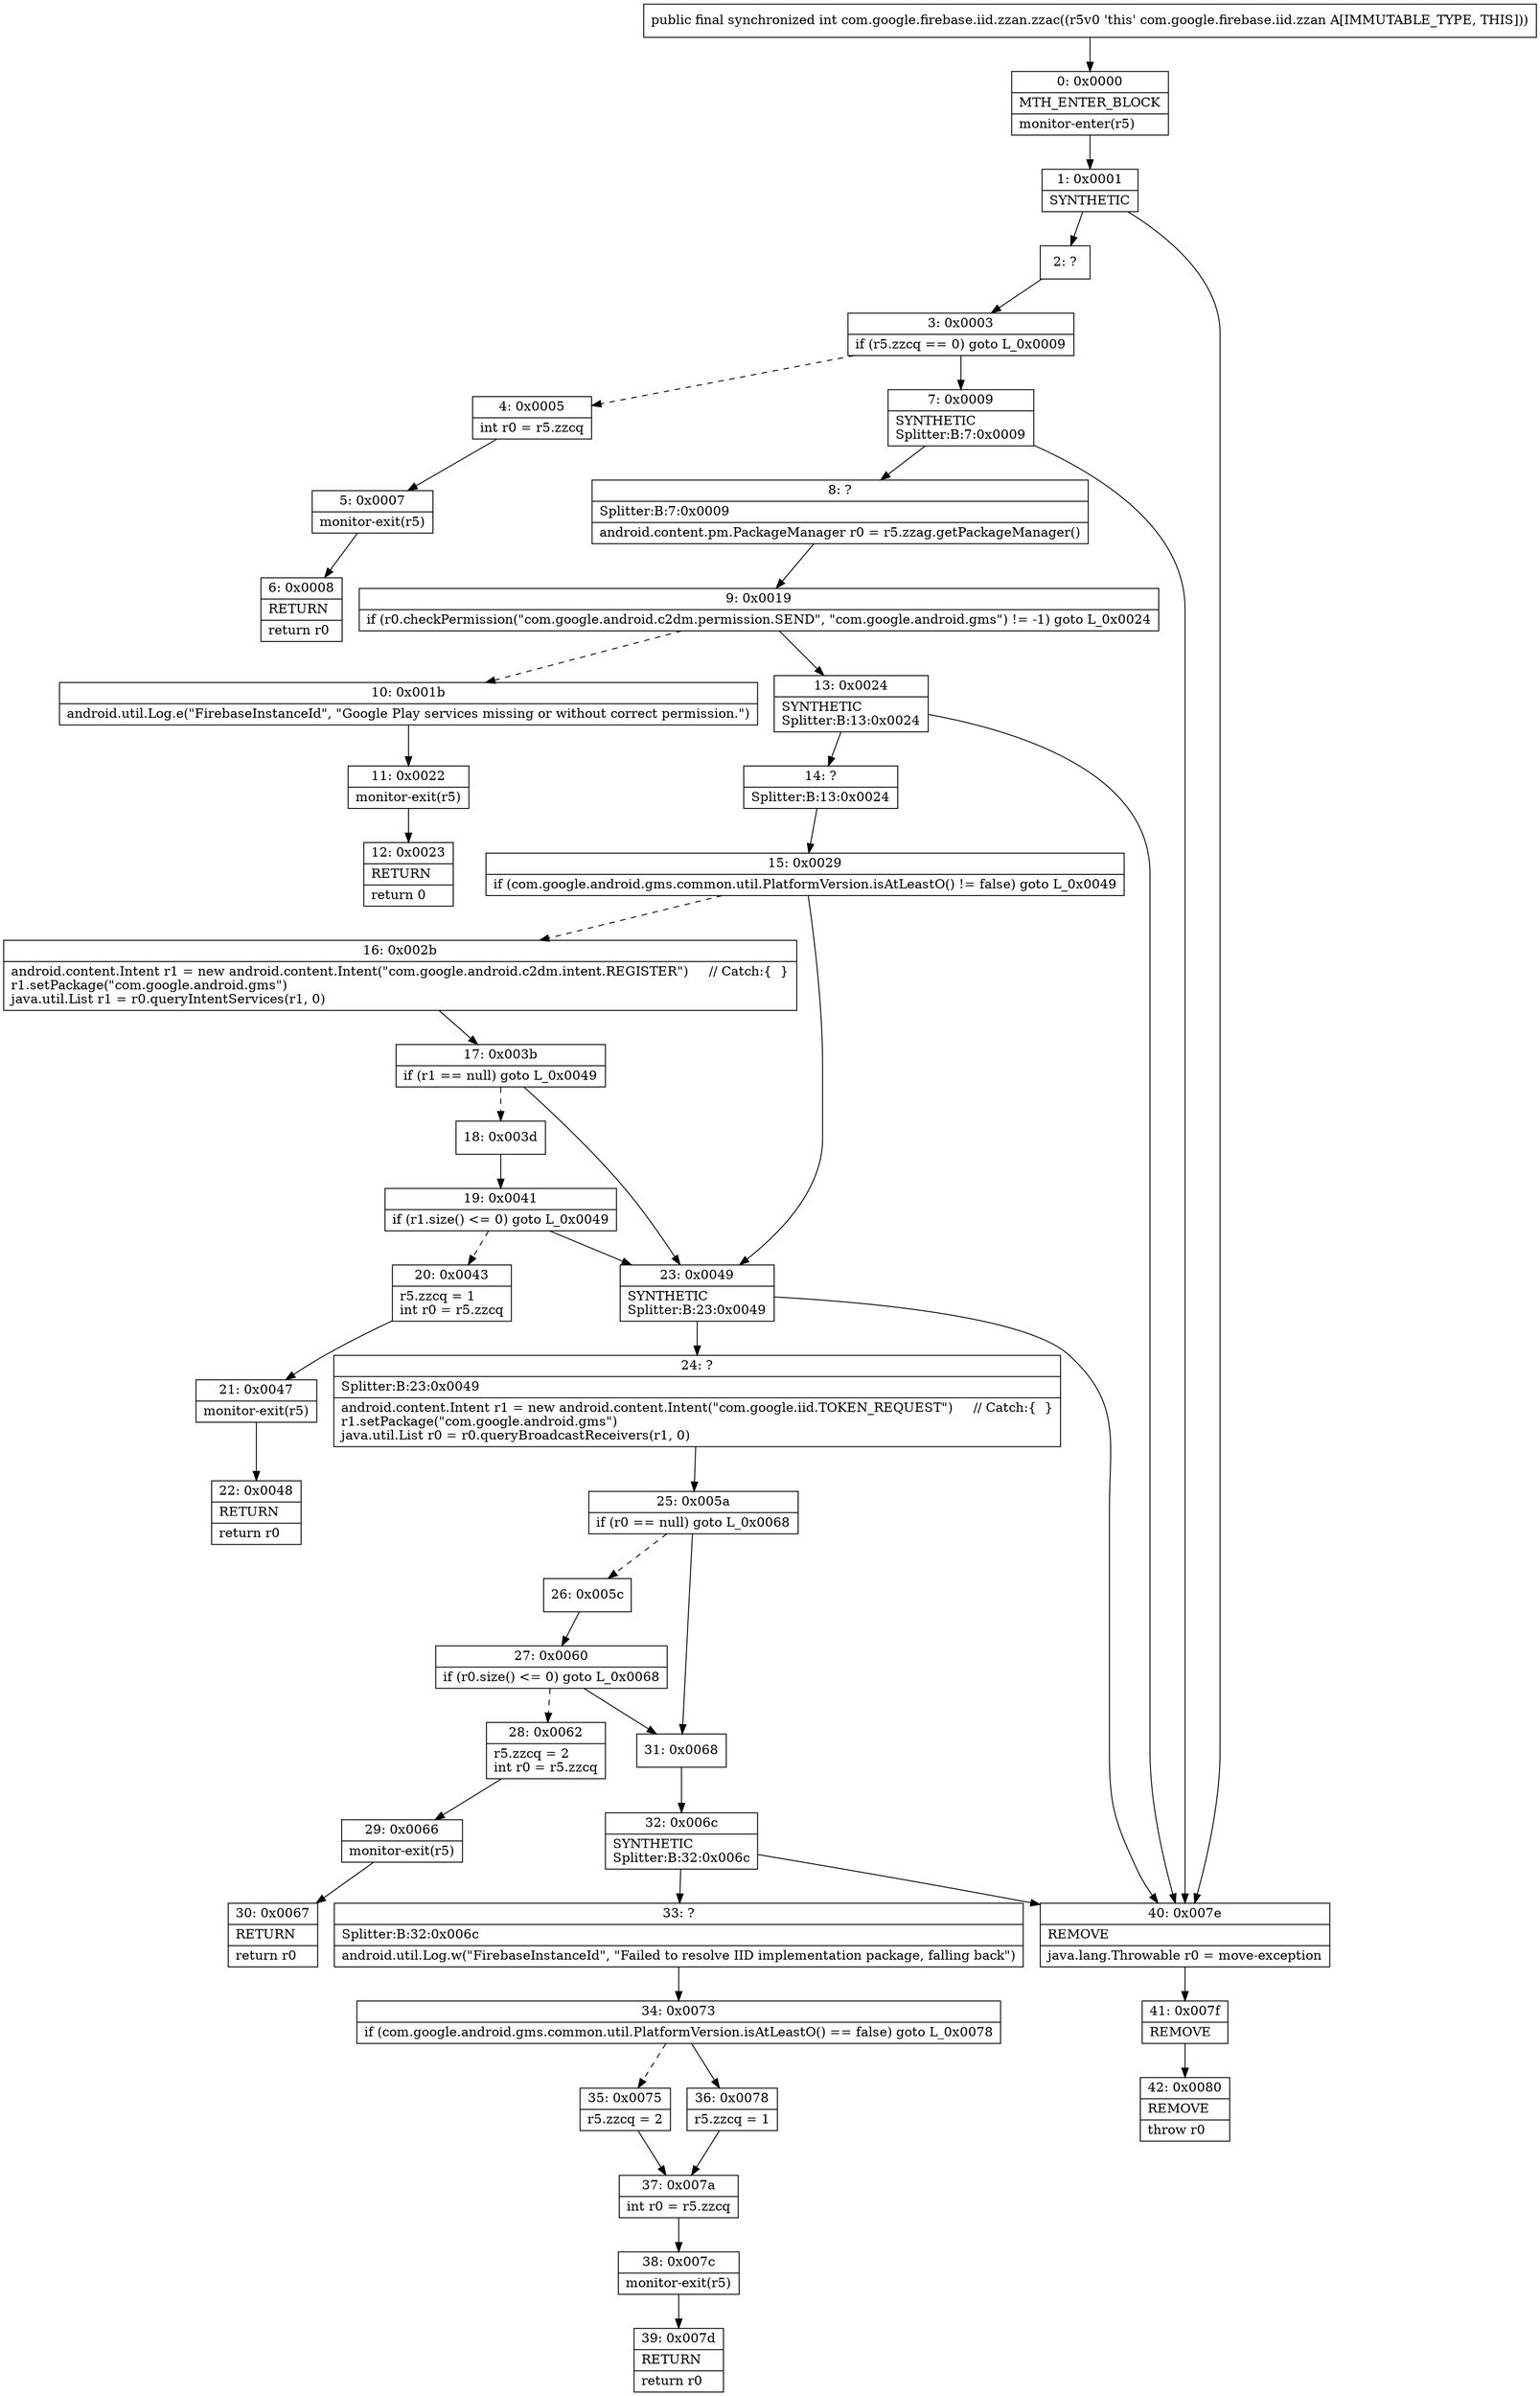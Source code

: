 digraph "CFG forcom.google.firebase.iid.zzan.zzac()I" {
Node_0 [shape=record,label="{0\:\ 0x0000|MTH_ENTER_BLOCK\l|monitor\-enter(r5)\l}"];
Node_1 [shape=record,label="{1\:\ 0x0001|SYNTHETIC\l}"];
Node_2 [shape=record,label="{2\:\ ?}"];
Node_3 [shape=record,label="{3\:\ 0x0003|if (r5.zzcq == 0) goto L_0x0009\l}"];
Node_4 [shape=record,label="{4\:\ 0x0005|int r0 = r5.zzcq\l}"];
Node_5 [shape=record,label="{5\:\ 0x0007|monitor\-exit(r5)\l}"];
Node_6 [shape=record,label="{6\:\ 0x0008|RETURN\l|return r0\l}"];
Node_7 [shape=record,label="{7\:\ 0x0009|SYNTHETIC\lSplitter:B:7:0x0009\l}"];
Node_8 [shape=record,label="{8\:\ ?|Splitter:B:7:0x0009\l|android.content.pm.PackageManager r0 = r5.zzag.getPackageManager()\l}"];
Node_9 [shape=record,label="{9\:\ 0x0019|if (r0.checkPermission(\"com.google.android.c2dm.permission.SEND\", \"com.google.android.gms\") != \-1) goto L_0x0024\l}"];
Node_10 [shape=record,label="{10\:\ 0x001b|android.util.Log.e(\"FirebaseInstanceId\", \"Google Play services missing or without correct permission.\")\l}"];
Node_11 [shape=record,label="{11\:\ 0x0022|monitor\-exit(r5)\l}"];
Node_12 [shape=record,label="{12\:\ 0x0023|RETURN\l|return 0\l}"];
Node_13 [shape=record,label="{13\:\ 0x0024|SYNTHETIC\lSplitter:B:13:0x0024\l}"];
Node_14 [shape=record,label="{14\:\ ?|Splitter:B:13:0x0024\l}"];
Node_15 [shape=record,label="{15\:\ 0x0029|if (com.google.android.gms.common.util.PlatformVersion.isAtLeastO() != false) goto L_0x0049\l}"];
Node_16 [shape=record,label="{16\:\ 0x002b|android.content.Intent r1 = new android.content.Intent(\"com.google.android.c2dm.intent.REGISTER\")     \/\/ Catch:\{  \}\lr1.setPackage(\"com.google.android.gms\")\ljava.util.List r1 = r0.queryIntentServices(r1, 0)\l}"];
Node_17 [shape=record,label="{17\:\ 0x003b|if (r1 == null) goto L_0x0049\l}"];
Node_18 [shape=record,label="{18\:\ 0x003d}"];
Node_19 [shape=record,label="{19\:\ 0x0041|if (r1.size() \<= 0) goto L_0x0049\l}"];
Node_20 [shape=record,label="{20\:\ 0x0043|r5.zzcq = 1\lint r0 = r5.zzcq\l}"];
Node_21 [shape=record,label="{21\:\ 0x0047|monitor\-exit(r5)\l}"];
Node_22 [shape=record,label="{22\:\ 0x0048|RETURN\l|return r0\l}"];
Node_23 [shape=record,label="{23\:\ 0x0049|SYNTHETIC\lSplitter:B:23:0x0049\l}"];
Node_24 [shape=record,label="{24\:\ ?|Splitter:B:23:0x0049\l|android.content.Intent r1 = new android.content.Intent(\"com.google.iid.TOKEN_REQUEST\")     \/\/ Catch:\{  \}\lr1.setPackage(\"com.google.android.gms\")\ljava.util.List r0 = r0.queryBroadcastReceivers(r1, 0)\l}"];
Node_25 [shape=record,label="{25\:\ 0x005a|if (r0 == null) goto L_0x0068\l}"];
Node_26 [shape=record,label="{26\:\ 0x005c}"];
Node_27 [shape=record,label="{27\:\ 0x0060|if (r0.size() \<= 0) goto L_0x0068\l}"];
Node_28 [shape=record,label="{28\:\ 0x0062|r5.zzcq = 2\lint r0 = r5.zzcq\l}"];
Node_29 [shape=record,label="{29\:\ 0x0066|monitor\-exit(r5)\l}"];
Node_30 [shape=record,label="{30\:\ 0x0067|RETURN\l|return r0\l}"];
Node_31 [shape=record,label="{31\:\ 0x0068}"];
Node_32 [shape=record,label="{32\:\ 0x006c|SYNTHETIC\lSplitter:B:32:0x006c\l}"];
Node_33 [shape=record,label="{33\:\ ?|Splitter:B:32:0x006c\l|android.util.Log.w(\"FirebaseInstanceId\", \"Failed to resolve IID implementation package, falling back\")\l}"];
Node_34 [shape=record,label="{34\:\ 0x0073|if (com.google.android.gms.common.util.PlatformVersion.isAtLeastO() == false) goto L_0x0078\l}"];
Node_35 [shape=record,label="{35\:\ 0x0075|r5.zzcq = 2\l}"];
Node_36 [shape=record,label="{36\:\ 0x0078|r5.zzcq = 1\l}"];
Node_37 [shape=record,label="{37\:\ 0x007a|int r0 = r5.zzcq\l}"];
Node_38 [shape=record,label="{38\:\ 0x007c|monitor\-exit(r5)\l}"];
Node_39 [shape=record,label="{39\:\ 0x007d|RETURN\l|return r0\l}"];
Node_40 [shape=record,label="{40\:\ 0x007e|REMOVE\l|java.lang.Throwable r0 = move\-exception\l}"];
Node_41 [shape=record,label="{41\:\ 0x007f|REMOVE\l}"];
Node_42 [shape=record,label="{42\:\ 0x0080|REMOVE\l|throw r0\l}"];
MethodNode[shape=record,label="{public final synchronized int com.google.firebase.iid.zzan.zzac((r5v0 'this' com.google.firebase.iid.zzan A[IMMUTABLE_TYPE, THIS])) }"];
MethodNode -> Node_0;
Node_0 -> Node_1;
Node_1 -> Node_2;
Node_1 -> Node_40;
Node_2 -> Node_3;
Node_3 -> Node_4[style=dashed];
Node_3 -> Node_7;
Node_4 -> Node_5;
Node_5 -> Node_6;
Node_7 -> Node_8;
Node_7 -> Node_40;
Node_8 -> Node_9;
Node_9 -> Node_10[style=dashed];
Node_9 -> Node_13;
Node_10 -> Node_11;
Node_11 -> Node_12;
Node_13 -> Node_14;
Node_13 -> Node_40;
Node_14 -> Node_15;
Node_15 -> Node_16[style=dashed];
Node_15 -> Node_23;
Node_16 -> Node_17;
Node_17 -> Node_18[style=dashed];
Node_17 -> Node_23;
Node_18 -> Node_19;
Node_19 -> Node_20[style=dashed];
Node_19 -> Node_23;
Node_20 -> Node_21;
Node_21 -> Node_22;
Node_23 -> Node_24;
Node_23 -> Node_40;
Node_24 -> Node_25;
Node_25 -> Node_26[style=dashed];
Node_25 -> Node_31;
Node_26 -> Node_27;
Node_27 -> Node_28[style=dashed];
Node_27 -> Node_31;
Node_28 -> Node_29;
Node_29 -> Node_30;
Node_31 -> Node_32;
Node_32 -> Node_33;
Node_32 -> Node_40;
Node_33 -> Node_34;
Node_34 -> Node_35[style=dashed];
Node_34 -> Node_36;
Node_35 -> Node_37;
Node_36 -> Node_37;
Node_37 -> Node_38;
Node_38 -> Node_39;
Node_40 -> Node_41;
Node_41 -> Node_42;
}

